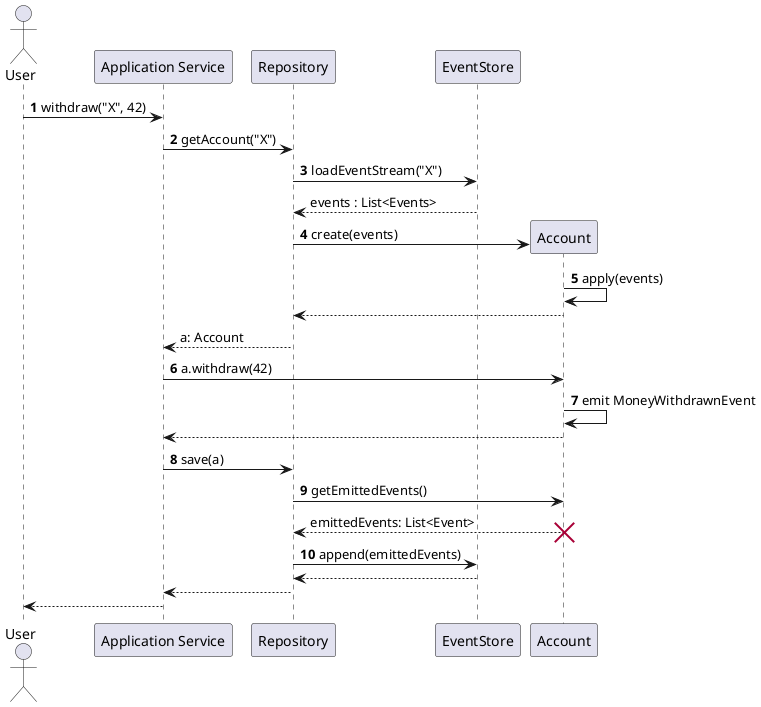 @startuml

actor "User" as U
participant "Application Service" as AS
participant "Repository" as R
participant "EventStore" as ES
U -> AS: **1** withdraw("X", 42)
AS -> R: **2** getAccount("X")
R -> ES: **3** loadEventStream("X")
R <-- ES: events : List<Events>
create "Account" as A
R ->  A: **4** create(events)
A -> A: **5** apply(events)
R <-- A
AS <-- R: a: Account
AS -> A: **6** a.withdraw(42)
A -> A: **7** emit MoneyWithdrawnEvent
AS <-- A 
AS -> R: **8** save(a)
R -> A: **9** getEmittedEvents()
R <-- A: emittedEvents: List<Event>
destroy A
R -> ES: **10** append(emittedEvents)
R <-- ES
AS <-- R
U <-- AS

@enduml